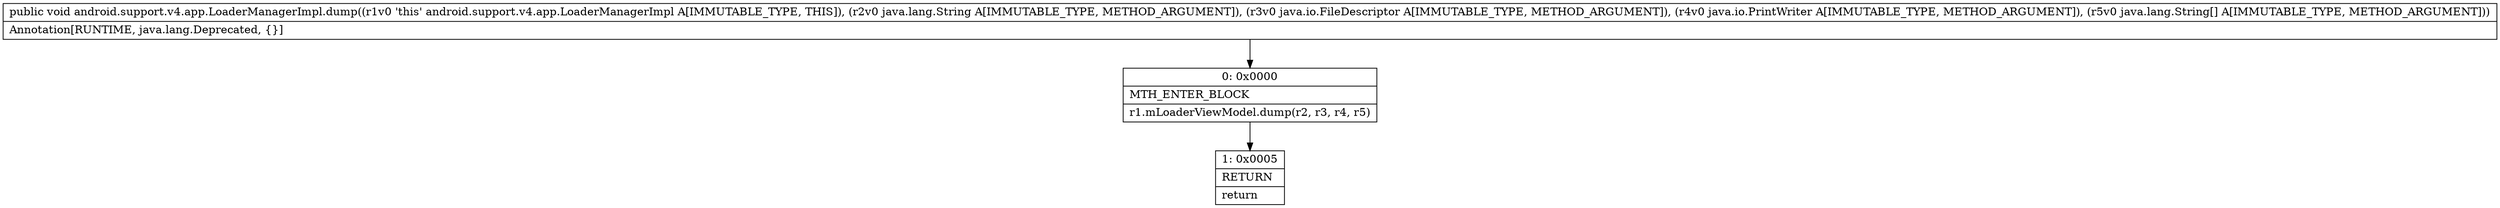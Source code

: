 digraph "CFG forandroid.support.v4.app.LoaderManagerImpl.dump(Ljava\/lang\/String;Ljava\/io\/FileDescriptor;Ljava\/io\/PrintWriter;[Ljava\/lang\/String;)V" {
Node_0 [shape=record,label="{0\:\ 0x0000|MTH_ENTER_BLOCK\l|r1.mLoaderViewModel.dump(r2, r3, r4, r5)\l}"];
Node_1 [shape=record,label="{1\:\ 0x0005|RETURN\l|return\l}"];
MethodNode[shape=record,label="{public void android.support.v4.app.LoaderManagerImpl.dump((r1v0 'this' android.support.v4.app.LoaderManagerImpl A[IMMUTABLE_TYPE, THIS]), (r2v0 java.lang.String A[IMMUTABLE_TYPE, METHOD_ARGUMENT]), (r3v0 java.io.FileDescriptor A[IMMUTABLE_TYPE, METHOD_ARGUMENT]), (r4v0 java.io.PrintWriter A[IMMUTABLE_TYPE, METHOD_ARGUMENT]), (r5v0 java.lang.String[] A[IMMUTABLE_TYPE, METHOD_ARGUMENT]))  | Annotation[RUNTIME, java.lang.Deprecated, \{\}]\l}"];
MethodNode -> Node_0;
Node_0 -> Node_1;
}

